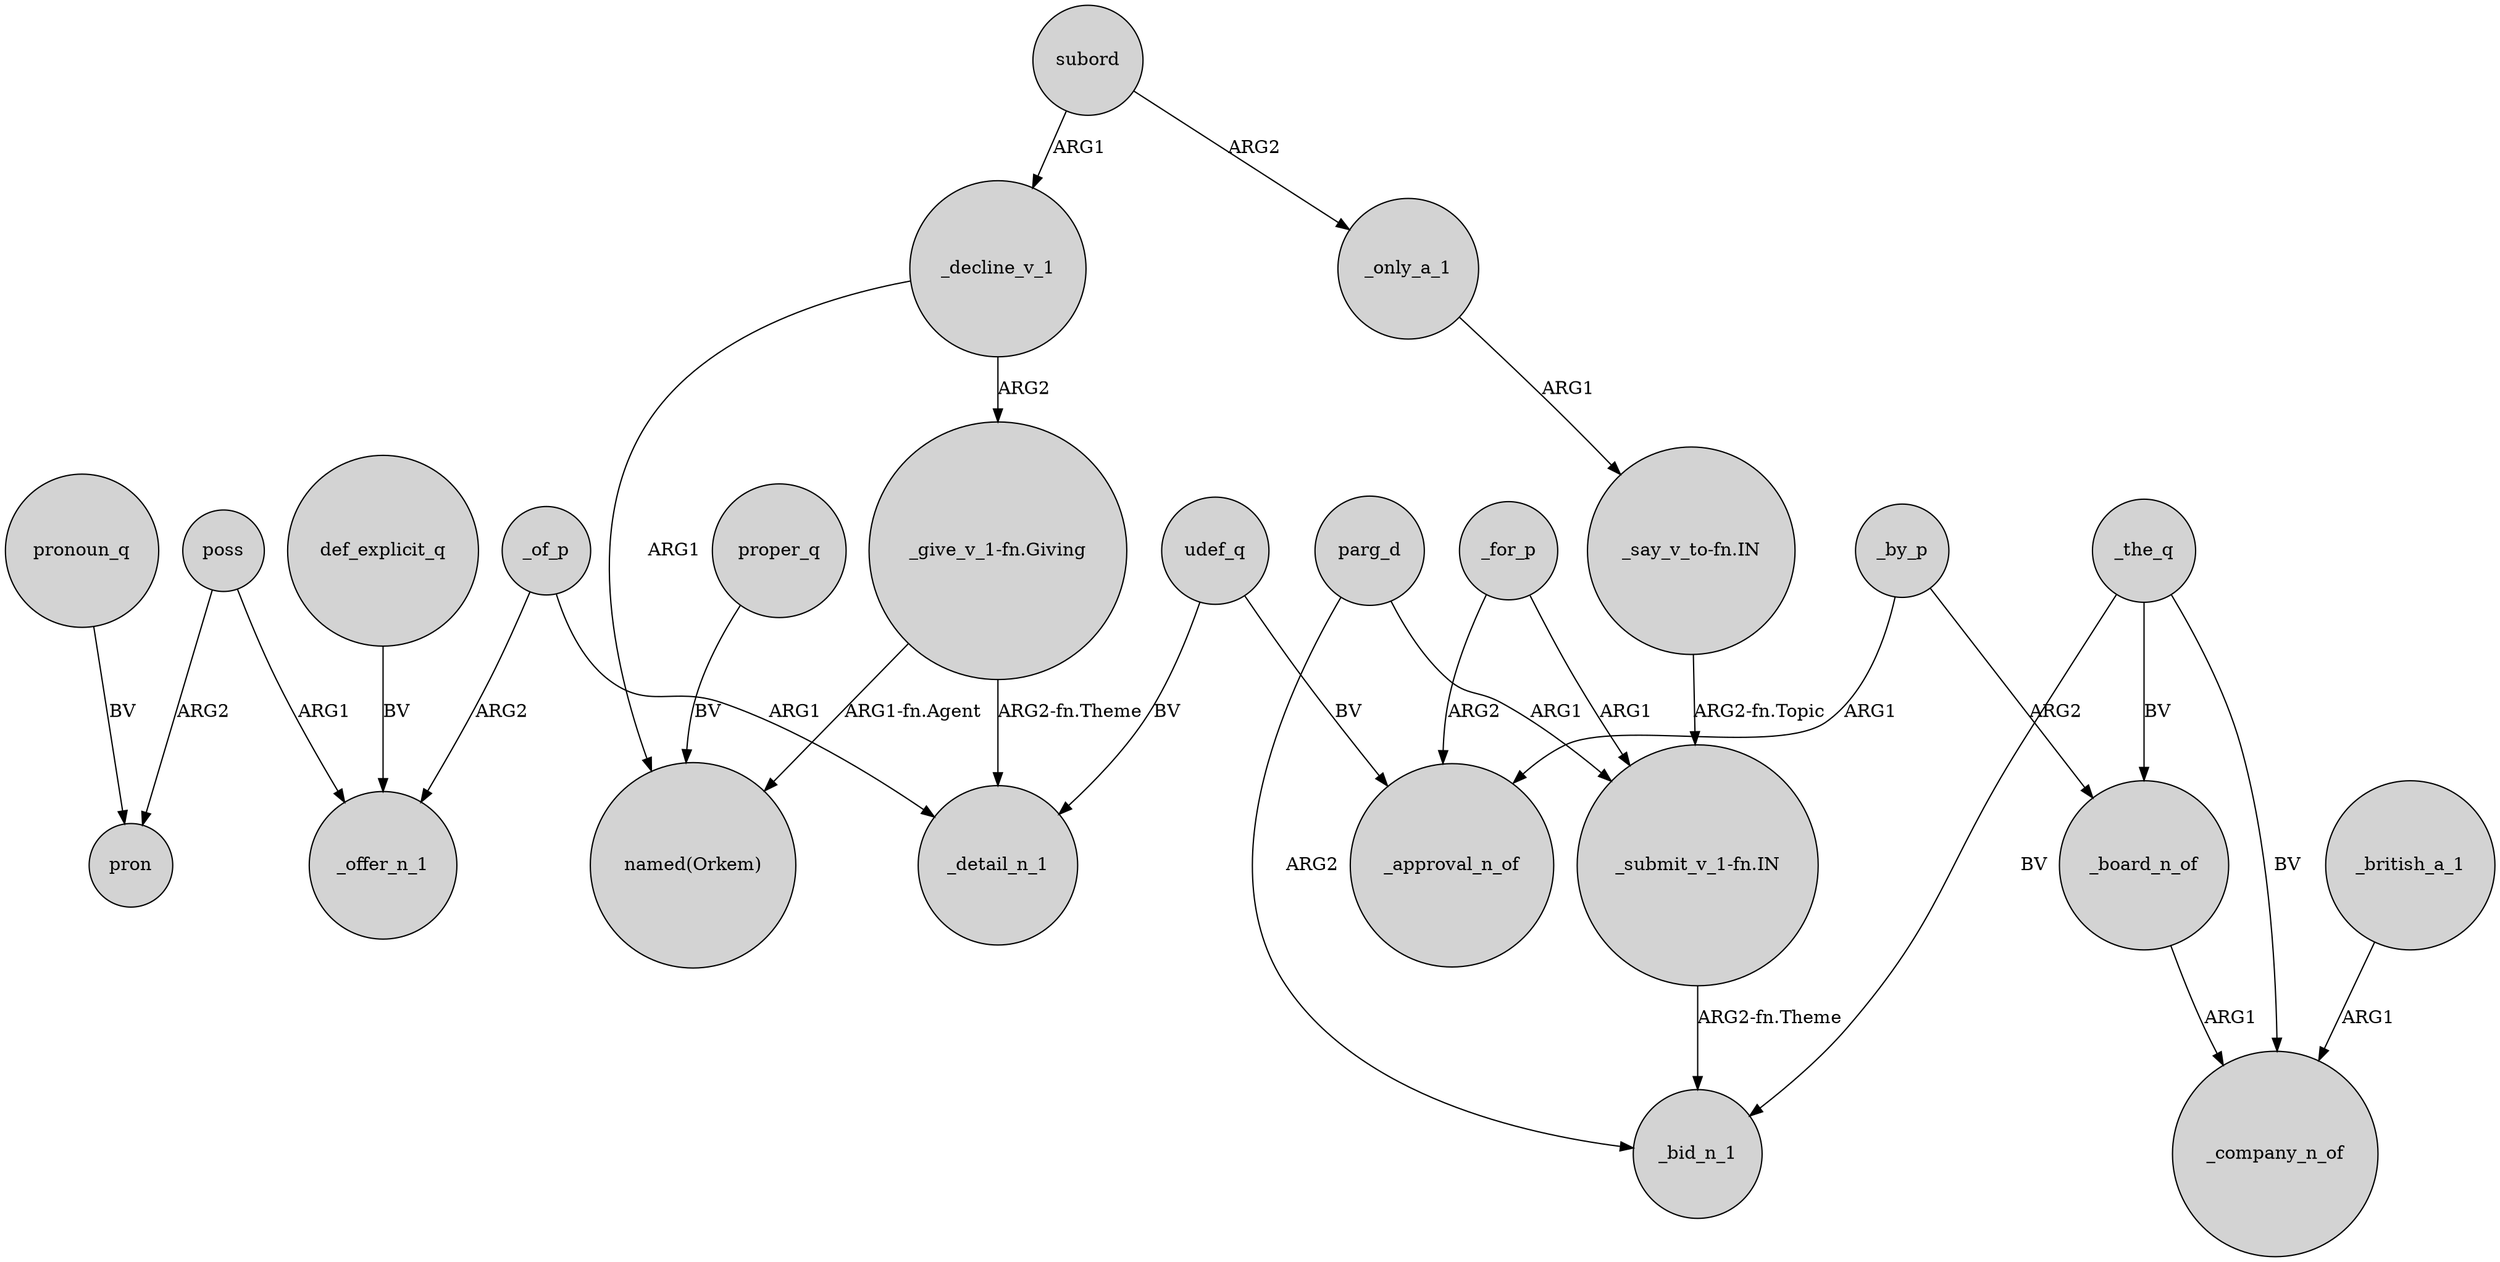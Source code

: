 digraph {
	node [shape=circle style=filled]
	poss -> pron [label=ARG2]
	parg_d -> _bid_n_1 [label=ARG2]
	poss -> _offer_n_1 [label=ARG1]
	_decline_v_1 -> "_give_v_1-fn.Giving" [label=ARG2]
	_only_a_1 -> "_say_v_to-fn.IN" [label=ARG1]
	_of_p -> _detail_n_1 [label=ARG1]
	"_give_v_1-fn.Giving" -> _detail_n_1 [label="ARG2-fn.Theme"]
	_by_p -> _approval_n_of [label=ARG1]
	_of_p -> _offer_n_1 [label=ARG2]
	_the_q -> _company_n_of [label=BV]
	subord -> _only_a_1 [label=ARG2]
	pronoun_q -> pron [label=BV]
	"_say_v_to-fn.IN" -> "_submit_v_1-fn.IN" [label="ARG2-fn.Topic"]
	_for_p -> "_submit_v_1-fn.IN" [label=ARG1]
	_the_q -> _board_n_of [label=BV]
	"_give_v_1-fn.Giving" -> "named(Orkem)" [label="ARG1-fn.Agent"]
	_the_q -> _bid_n_1 [label=BV]
	def_explicit_q -> _offer_n_1 [label=BV]
	proper_q -> "named(Orkem)" [label=BV]
	_by_p -> _board_n_of [label=ARG2]
	_for_p -> _approval_n_of [label=ARG2]
	_decline_v_1 -> "named(Orkem)" [label=ARG1]
	_board_n_of -> _company_n_of [label=ARG1]
	parg_d -> "_submit_v_1-fn.IN" [label=ARG1]
	udef_q -> _approval_n_of [label=BV]
	udef_q -> _detail_n_1 [label=BV]
	_british_a_1 -> _company_n_of [label=ARG1]
	"_submit_v_1-fn.IN" -> _bid_n_1 [label="ARG2-fn.Theme"]
	subord -> _decline_v_1 [label=ARG1]
}
